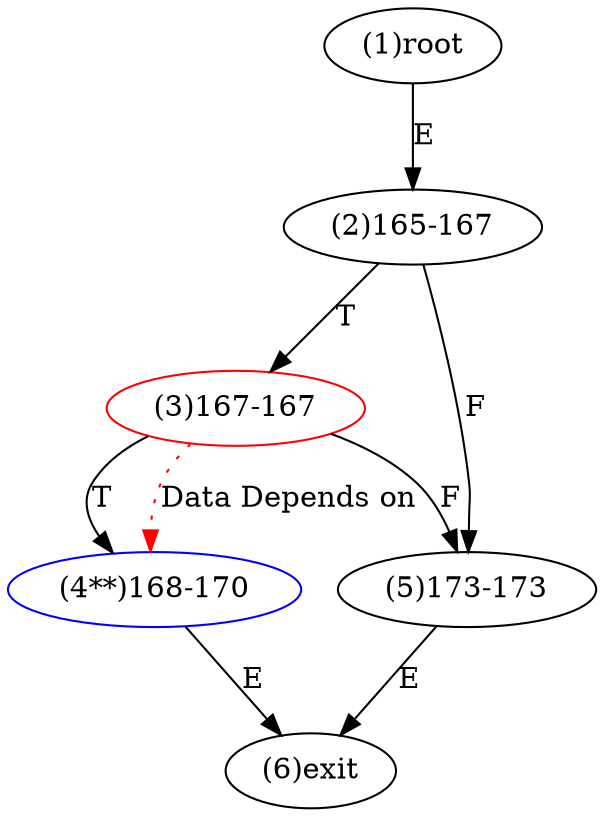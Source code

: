 digraph "" { 
1[ label="(1)root"];
2[ label="(2)165-167"];
3[ label="(3)167-167",color=red];
4[ label="(4**)168-170",color=blue];
5[ label="(5)173-173"];
6[ label="(6)exit"];
1->2[ label="E"];
2->5[ label="F"];
2->3[ label="T"];
3->5[ label="F"];
3->4[ label="T"];
4->6[ label="E"];
5->6[ label="E"];
3->4[ color="red" label="Data Depends on" style = dotted ];
}